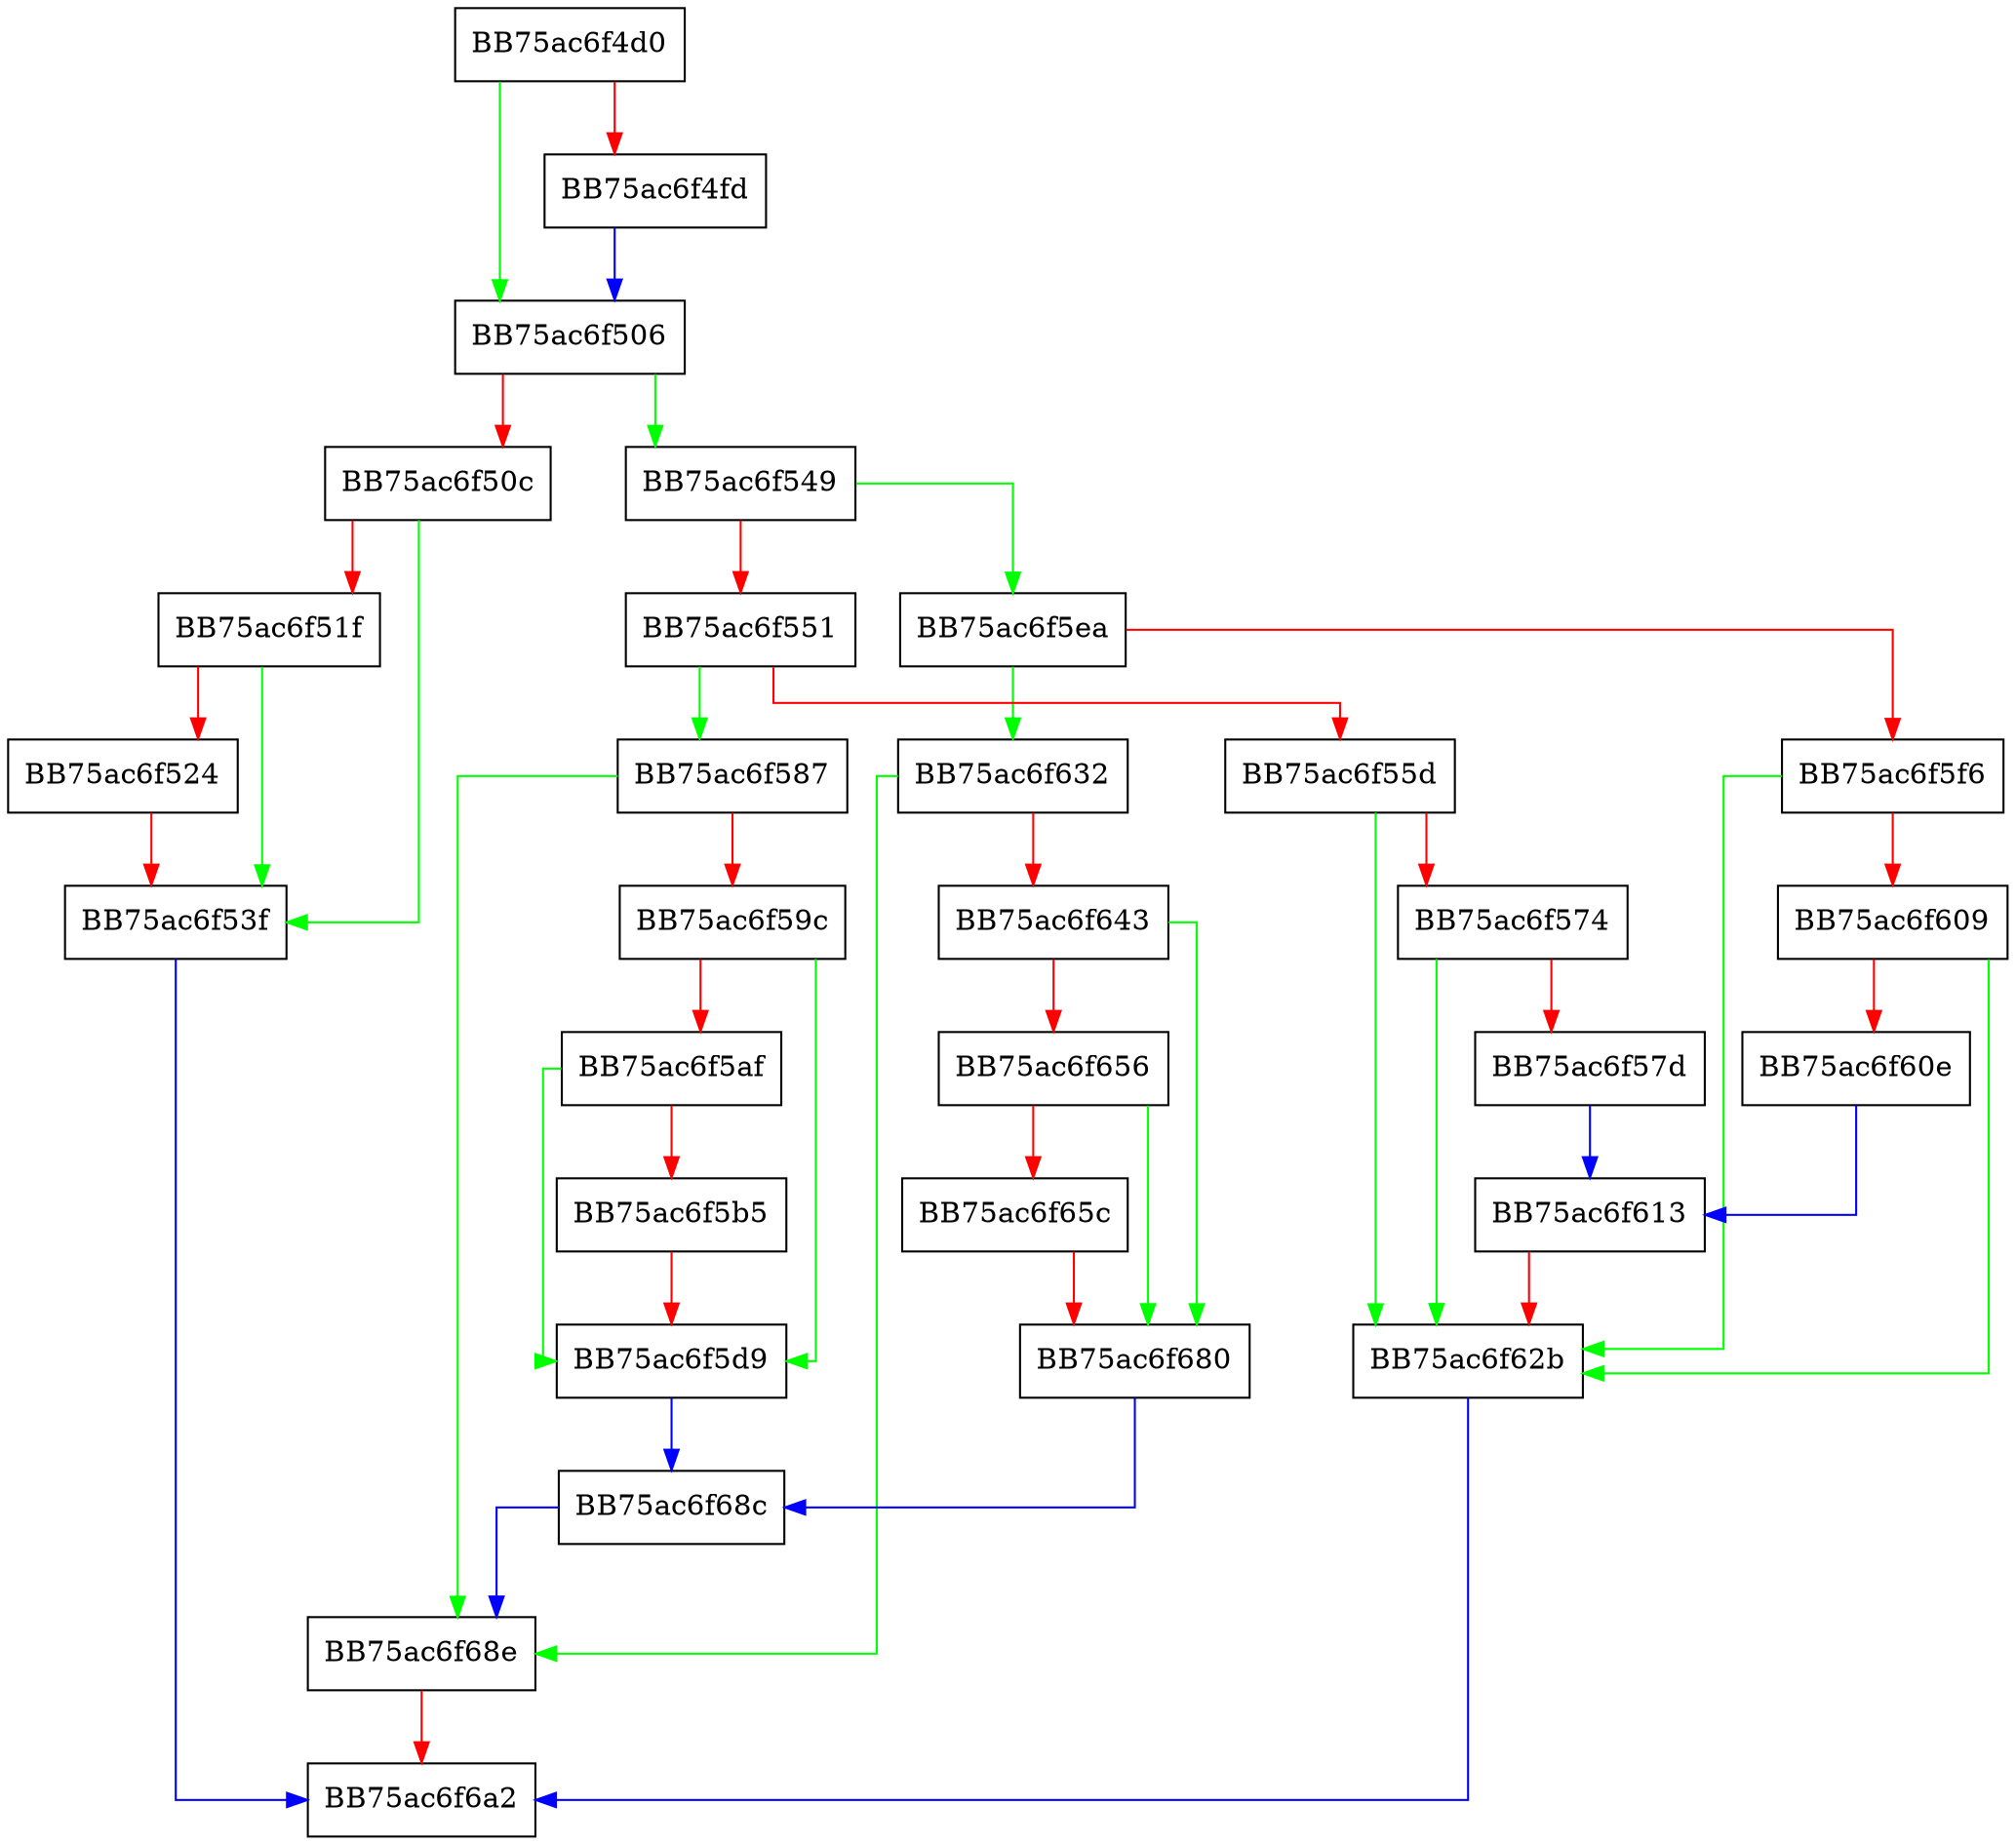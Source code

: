 digraph OpenFile {
  node [shape="box"];
  graph [splines=ortho];
  BB75ac6f4d0 -> BB75ac6f506 [color="green"];
  BB75ac6f4d0 -> BB75ac6f4fd [color="red"];
  BB75ac6f4fd -> BB75ac6f506 [color="blue"];
  BB75ac6f506 -> BB75ac6f549 [color="green"];
  BB75ac6f506 -> BB75ac6f50c [color="red"];
  BB75ac6f50c -> BB75ac6f53f [color="green"];
  BB75ac6f50c -> BB75ac6f51f [color="red"];
  BB75ac6f51f -> BB75ac6f53f [color="green"];
  BB75ac6f51f -> BB75ac6f524 [color="red"];
  BB75ac6f524 -> BB75ac6f53f [color="red"];
  BB75ac6f53f -> BB75ac6f6a2 [color="blue"];
  BB75ac6f549 -> BB75ac6f5ea [color="green"];
  BB75ac6f549 -> BB75ac6f551 [color="red"];
  BB75ac6f551 -> BB75ac6f587 [color="green"];
  BB75ac6f551 -> BB75ac6f55d [color="red"];
  BB75ac6f55d -> BB75ac6f62b [color="green"];
  BB75ac6f55d -> BB75ac6f574 [color="red"];
  BB75ac6f574 -> BB75ac6f62b [color="green"];
  BB75ac6f574 -> BB75ac6f57d [color="red"];
  BB75ac6f57d -> BB75ac6f613 [color="blue"];
  BB75ac6f587 -> BB75ac6f68e [color="green"];
  BB75ac6f587 -> BB75ac6f59c [color="red"];
  BB75ac6f59c -> BB75ac6f5d9 [color="green"];
  BB75ac6f59c -> BB75ac6f5af [color="red"];
  BB75ac6f5af -> BB75ac6f5d9 [color="green"];
  BB75ac6f5af -> BB75ac6f5b5 [color="red"];
  BB75ac6f5b5 -> BB75ac6f5d9 [color="red"];
  BB75ac6f5d9 -> BB75ac6f68c [color="blue"];
  BB75ac6f5ea -> BB75ac6f632 [color="green"];
  BB75ac6f5ea -> BB75ac6f5f6 [color="red"];
  BB75ac6f5f6 -> BB75ac6f62b [color="green"];
  BB75ac6f5f6 -> BB75ac6f609 [color="red"];
  BB75ac6f609 -> BB75ac6f62b [color="green"];
  BB75ac6f609 -> BB75ac6f60e [color="red"];
  BB75ac6f60e -> BB75ac6f613 [color="blue"];
  BB75ac6f613 -> BB75ac6f62b [color="red"];
  BB75ac6f62b -> BB75ac6f6a2 [color="blue"];
  BB75ac6f632 -> BB75ac6f68e [color="green"];
  BB75ac6f632 -> BB75ac6f643 [color="red"];
  BB75ac6f643 -> BB75ac6f680 [color="green"];
  BB75ac6f643 -> BB75ac6f656 [color="red"];
  BB75ac6f656 -> BB75ac6f680 [color="green"];
  BB75ac6f656 -> BB75ac6f65c [color="red"];
  BB75ac6f65c -> BB75ac6f680 [color="red"];
  BB75ac6f680 -> BB75ac6f68c [color="blue"];
  BB75ac6f68c -> BB75ac6f68e [color="blue"];
  BB75ac6f68e -> BB75ac6f6a2 [color="red"];
}
